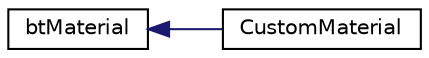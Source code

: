 digraph "Graphical Class Hierarchy"
{
  edge [fontname="Helvetica",fontsize="10",labelfontname="Helvetica",labelfontsize="10"];
  node [fontname="Helvetica",fontsize="10",shape=record];
  rankdir="LR";
  Node1 [label="btMaterial",height=0.2,width=0.4,color="black", fillcolor="white", style="filled",URL="$classbt_material.html",tooltip="This file was created by Alex Silverman. "];
  Node1 -> Node2 [dir="back",color="midnightblue",fontsize="10",style="solid",fontname="Helvetica"];
  Node2 [label="CustomMaterial",height=0.2,width=0.4,color="black", fillcolor="white", style="filled",URL="$class_custom_material.html"];
}
